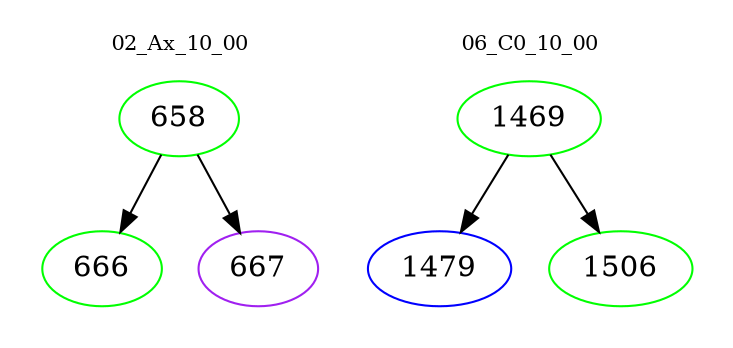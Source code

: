 digraph{
subgraph cluster_0 {
color = white
label = "02_Ax_10_00";
fontsize=10;
T0_658 [label="658", color="green"]
T0_658 -> T0_666 [color="black"]
T0_666 [label="666", color="green"]
T0_658 -> T0_667 [color="black"]
T0_667 [label="667", color="purple"]
}
subgraph cluster_1 {
color = white
label = "06_C0_10_00";
fontsize=10;
T1_1469 [label="1469", color="green"]
T1_1469 -> T1_1479 [color="black"]
T1_1479 [label="1479", color="blue"]
T1_1469 -> T1_1506 [color="black"]
T1_1506 [label="1506", color="green"]
}
}
